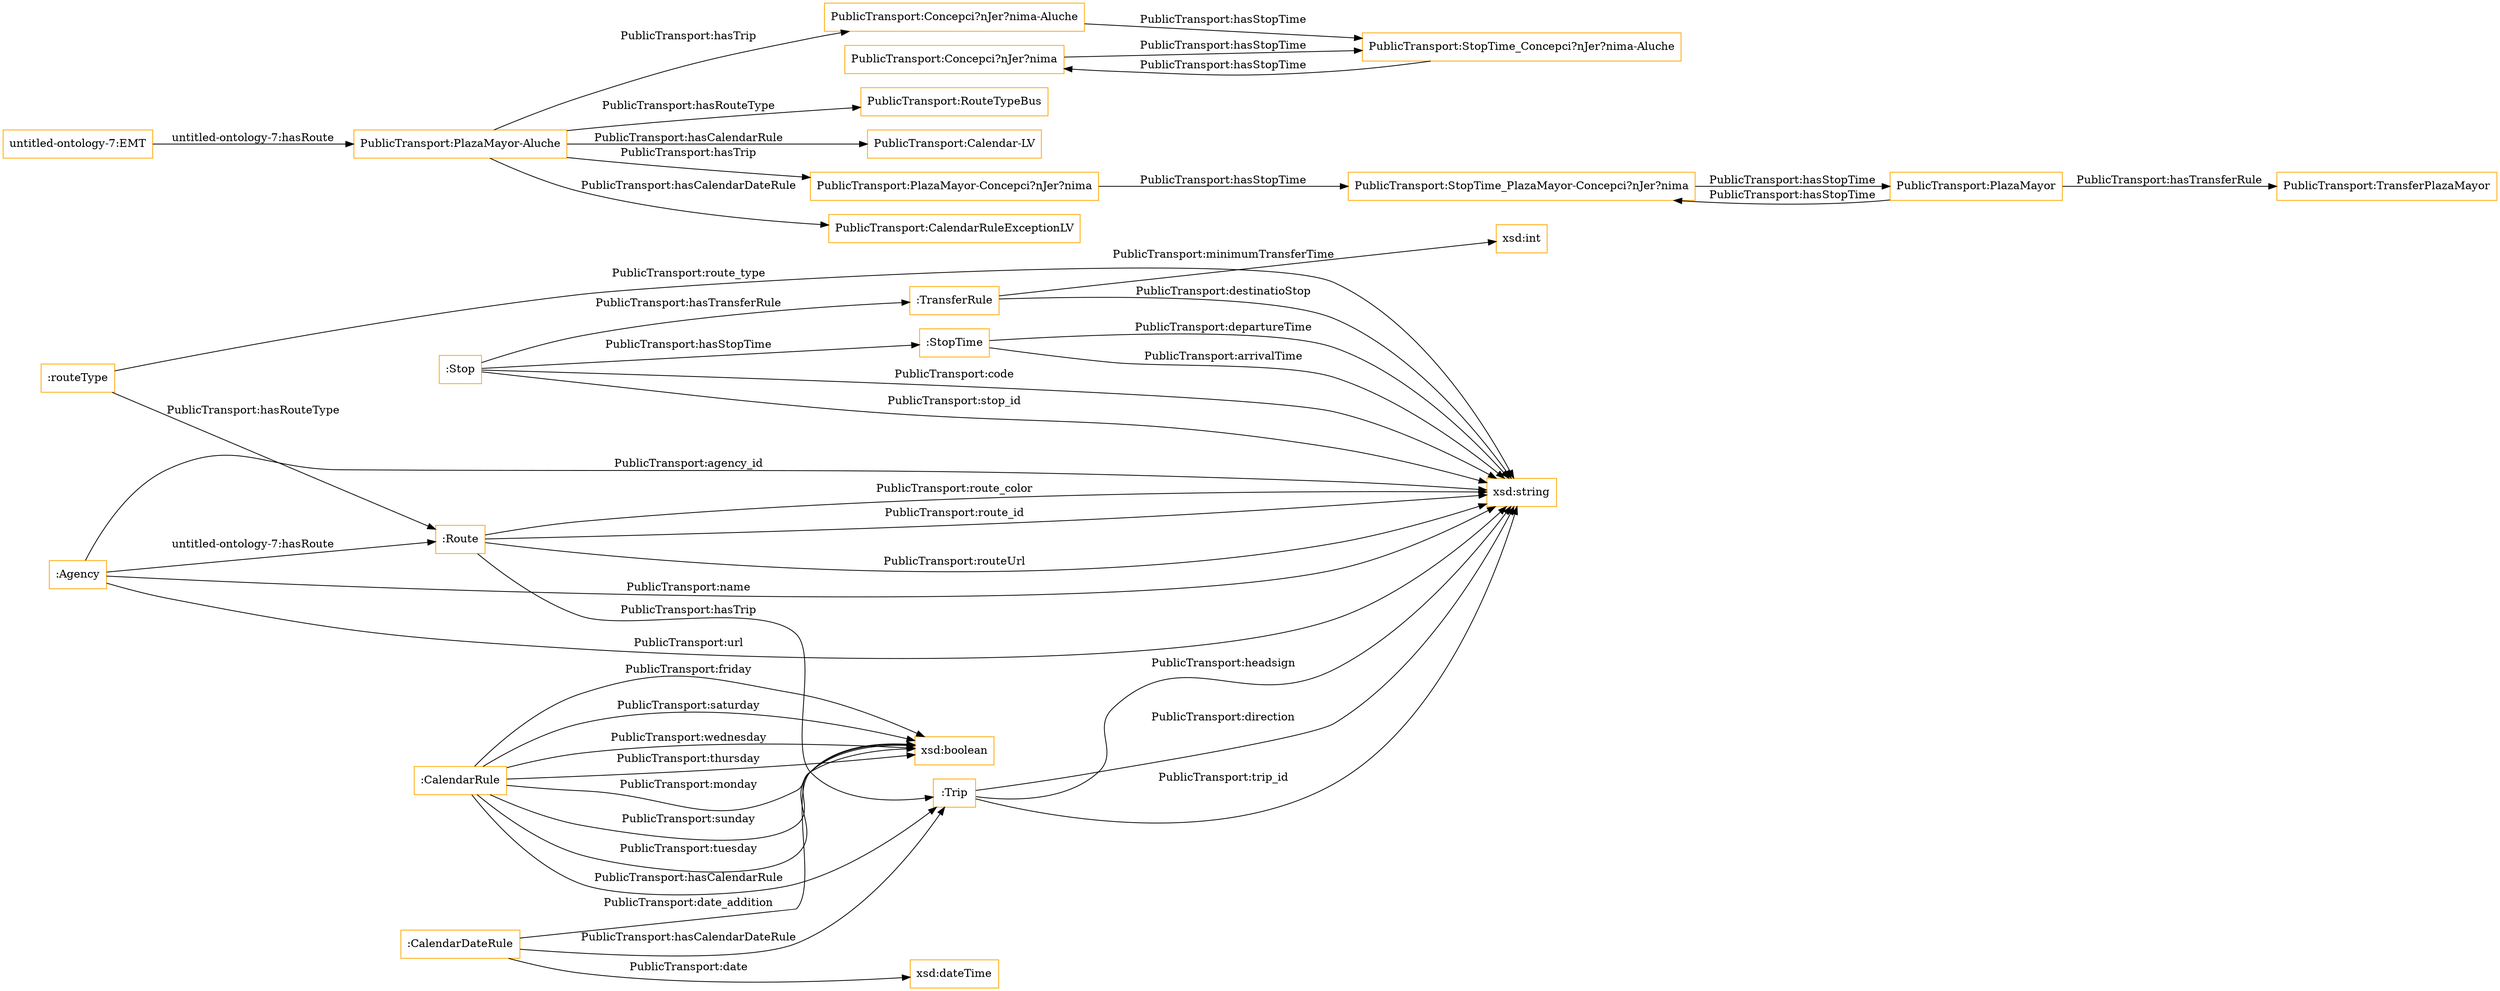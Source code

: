 digraph ar2dtool_diagram { 
rankdir=LR;
size="1501"
node [shape = rectangle, color="orange"]; ":routeType" ":Trip" ":TransferRule" ":StopTime" ":Stop" ":Route" ":CalendarRule" ":CalendarDateRule" ":Agency" ; /*classes style*/
	"PublicTransport:Concepci?nJer?nima" -> "PublicTransport:StopTime_Concepci?nJer?nima-Aluche" [ label = "PublicTransport:hasStopTime" ];
	"PublicTransport:StopTime_Concepci?nJer?nima-Aluche" -> "PublicTransport:Concepci?nJer?nima" [ label = "PublicTransport:hasStopTime" ];
	"untitled-ontology-7:EMT" -> "PublicTransport:PlazaMayor-Aluche" [ label = "untitled-ontology-7:hasRoute" ];
	"PublicTransport:PlazaMayor-Concepci?nJer?nima" -> "PublicTransport:StopTime_PlazaMayor-Concepci?nJer?nima" [ label = "PublicTransport:hasStopTime" ];
	"PublicTransport:PlazaMayor-Aluche" -> "PublicTransport:PlazaMayor-Concepci?nJer?nima" [ label = "PublicTransport:hasTrip" ];
	"PublicTransport:PlazaMayor-Aluche" -> "PublicTransport:RouteTypeBus" [ label = "PublicTransport:hasRouteType" ];
	"PublicTransport:PlazaMayor-Aluche" -> "PublicTransport:Calendar-LV" [ label = "PublicTransport:hasCalendarRule" ];
	"PublicTransport:PlazaMayor-Aluche" -> "PublicTransport:Concepci?nJer?nima-Aluche" [ label = "PublicTransport:hasTrip" ];
	"PublicTransport:PlazaMayor-Aluche" -> "PublicTransport:CalendarRuleExceptionLV" [ label = "PublicTransport:hasCalendarDateRule" ];
	"PublicTransport:StopTime_PlazaMayor-Concepci?nJer?nima" -> "PublicTransport:PlazaMayor" [ label = "PublicTransport:hasStopTime" ];
	"PublicTransport:PlazaMayor" -> "PublicTransport:TransferPlazaMayor" [ label = "PublicTransport:hasTransferRule" ];
	"PublicTransport:PlazaMayor" -> "PublicTransport:StopTime_PlazaMayor-Concepci?nJer?nima" [ label = "PublicTransport:hasStopTime" ];
	"PublicTransport:Concepci?nJer?nima-Aluche" -> "PublicTransport:StopTime_Concepci?nJer?nima-Aluche" [ label = "PublicTransport:hasStopTime" ];
	":CalendarRule" -> "xsd:boolean" [ label = "PublicTransport:thursday" ];
	":Stop" -> "xsd:string" [ label = "PublicTransport:code" ];
	":CalendarDateRule" -> "xsd:dateTime" [ label = "PublicTransport:date" ];
	":TransferRule" -> "xsd:int" [ label = "PublicTransport:minimumTransferTime" ];
	":CalendarRule" -> "xsd:boolean" [ label = "PublicTransport:monday" ];
	":Agency" -> "xsd:string" [ label = "PublicTransport:url" ];
	":Route" -> "xsd:string" [ label = "PublicTransport:routeUrl" ];
	":TransferRule" -> "xsd:string" [ label = "PublicTransport:destinatioStop" ];
	":Agency" -> "xsd:string" [ label = "PublicTransport:agency_id" ];
	":Stop" -> ":StopTime" [ label = "PublicTransport:hasStopTime" ];
	":CalendarRule" -> "xsd:boolean" [ label = "PublicTransport:sunday" ];
	":routeType" -> "xsd:string" [ label = "PublicTransport:route_type" ];
	":Stop" -> "xsd:string" [ label = "PublicTransport:stop_id" ];
	":Agency" -> ":Route" [ label = "untitled-ontology-7:hasRoute" ];
	":Route" -> ":Trip" [ label = "PublicTransport:hasTrip" ];
	":CalendarDateRule" -> "xsd:boolean" [ label = "PublicTransport:date_addition" ];
	":CalendarRule" -> "xsd:boolean" [ label = "PublicTransport:tuesday" ];
	":CalendarDateRule" -> ":Trip" [ label = "PublicTransport:hasCalendarDateRule" ];
	":routeType" -> ":Route" [ label = "PublicTransport:hasRouteType" ];
	":CalendarRule" -> "xsd:boolean" [ label = "PublicTransport:friday" ];
	":Stop" -> ":TransferRule" [ label = "PublicTransport:hasTransferRule" ];
	":CalendarRule" -> "xsd:boolean" [ label = "PublicTransport:saturday" ];
	":Agency" -> "xsd:string" [ label = "PublicTransport:name" ];
	":StopTime" -> "xsd:string" [ label = "PublicTransport:departureTime" ];
	":Trip" -> "xsd:string" [ label = "PublicTransport:headsign" ];
	":Route" -> "xsd:string" [ label = "PublicTransport:route_color" ];
	":Trip" -> "xsd:string" [ label = "PublicTransport:direction" ];
	":StopTime" -> "xsd:string" [ label = "PublicTransport:arrivalTime" ];
	":Trip" -> "xsd:string" [ label = "PublicTransport:trip_id" ];
	":CalendarRule" -> "xsd:boolean" [ label = "PublicTransport:wednesday" ];
	":CalendarRule" -> ":Trip" [ label = "PublicTransport:hasCalendarRule" ];
	":Route" -> "xsd:string" [ label = "PublicTransport:route_id" ];

}
